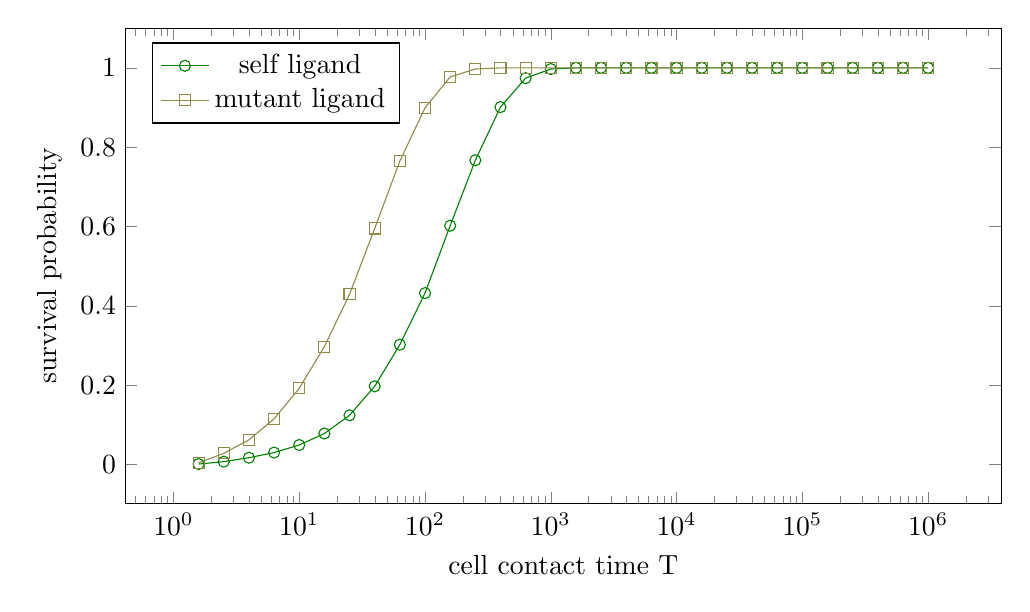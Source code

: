 % Recommended preamble:
\begin{tikzpicture}
\begin{axis}[width={5in}, height={3in}, xlabel={cell contact time T}, ylabel={survival probability}, legend pos={north west}, xmode={log}]
    \addplot+[mark={o}, color={green!50!black}]
        table[row sep={\\}]
        {
            \\
            1.585  0.001  \\
            2.512  0.007  \\
            3.981  0.017  \\
            6.31  0.03  \\
            10.0  0.049  \\
            15.849  0.078  \\
            25.119  0.124  \\
            39.811  0.197  \\
            63.096  0.302  \\
            100.0  0.432  \\
            158.489  0.602  \\
            251.189  0.767  \\
            398.107  0.901  \\
            630.957  0.974  \\
            1000.0  0.997  \\
            1584.893  1.0  \\
            2511.886  1.0  \\
            3981.072  1.0  \\
            6309.573  1.0  \\
            10000.0  1.0  \\
            15848.932  1.0  \\
            25118.864  1.0  \\
            39810.717  1.0  \\
            63095.734  1.0  \\
            100000.0  1.0  \\
            158489.319  1.0  \\
            251188.643  1.0  \\
            398107.171  1.0  \\
            630957.344  1.0  \\
            1.0e6  1.0  \\
        }
        ;
    \addplot+[mark={square}, color={yellow!50!black}]
        table[row sep={\\}]
        {
            \\
            1.585  0.004  \\
            2.512  0.028  \\
            3.981  0.062  \\
            6.31  0.115  \\
            10.0  0.192  \\
            15.849  0.297  \\
            25.119  0.429  \\
            39.811  0.595  \\
            63.096  0.765  \\
            100.0  0.899  \\
            158.489  0.977  \\
            251.189  0.997  \\
            398.107  1.0  \\
            630.957  1.0  \\
            1000.0  1.0  \\
            1584.893  1.0  \\
            2511.886  1.0  \\
            3981.072  1.0  \\
            6309.573  1.0  \\
            10000.0  1.0  \\
            15848.932  1.0  \\
            25118.864  1.0  \\
            39810.717  1.0  \\
            63095.734  1.0  \\
            100000.0  1.0  \\
            158489.319  1.0  \\
            251188.643  1.0  \\
            398107.171  1.0  \\
            630957.344  1.0  \\
            1.0e6  1.0  \\
        }
        ;
    \addlegendentry {self ligand}
    \addlegendentry {mutant ligand}
\end{axis}
\end{tikzpicture}
